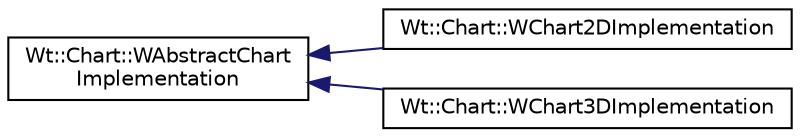digraph "Graphical Class Hierarchy"
{
 // LATEX_PDF_SIZE
  edge [fontname="Helvetica",fontsize="10",labelfontname="Helvetica",labelfontsize="10"];
  node [fontname="Helvetica",fontsize="10",shape=record];
  rankdir="LR";
  Node0 [label="Wt::Chart::WAbstractChart\lImplementation",height=0.2,width=0.4,color="black", fillcolor="white", style="filled",URL="$classWt_1_1Chart_1_1WAbstractChartImplementation.html",tooltip=" "];
  Node0 -> Node1 [dir="back",color="midnightblue",fontsize="10",style="solid",fontname="Helvetica"];
  Node1 [label="Wt::Chart::WChart2DImplementation",height=0.2,width=0.4,color="black", fillcolor="white", style="filled",URL="$classWt_1_1Chart_1_1WChart2DImplementation.html",tooltip=" "];
  Node0 -> Node2 [dir="back",color="midnightblue",fontsize="10",style="solid",fontname="Helvetica"];
  Node2 [label="Wt::Chart::WChart3DImplementation",height=0.2,width=0.4,color="black", fillcolor="white", style="filled",URL="$classWt_1_1Chart_1_1WChart3DImplementation.html",tooltip=" "];
}
